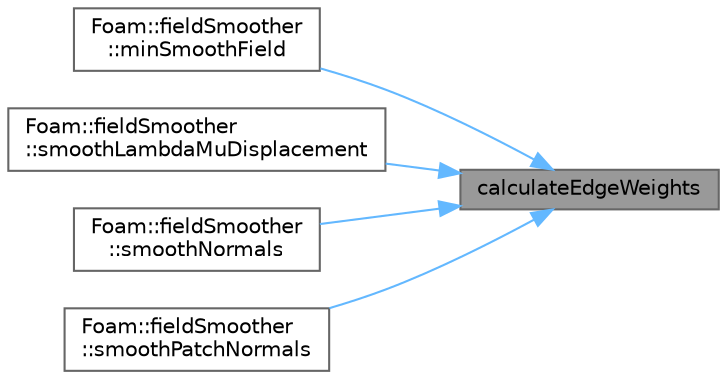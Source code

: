 digraph "calculateEdgeWeights"
{
 // LATEX_PDF_SIZE
  bgcolor="transparent";
  edge [fontname=Helvetica,fontsize=10,labelfontname=Helvetica,labelfontsize=10];
  node [fontname=Helvetica,fontsize=10,shape=box,height=0.2,width=0.4];
  rankdir="RL";
  Node1 [id="Node000001",label="calculateEdgeWeights",height=0.2,width=0.4,color="gray40", fillcolor="grey60", style="filled", fontcolor="black",tooltip=" "];
  Node1 -> Node2 [id="edge1_Node000001_Node000002",dir="back",color="steelblue1",style="solid",tooltip=" "];
  Node2 [id="Node000002",label="Foam::fieldSmoother\l::minSmoothField",height=0.2,width=0.4,color="grey40", fillcolor="white", style="filled",URL="$classFoam_1_1fieldSmoother.html#ad7461f1ad36656b3a8d5a9528c38d0e3",tooltip=" "];
  Node1 -> Node3 [id="edge2_Node000001_Node000003",dir="back",color="steelblue1",style="solid",tooltip=" "];
  Node3 [id="Node000003",label="Foam::fieldSmoother\l::smoothLambdaMuDisplacement",height=0.2,width=0.4,color="grey40", fillcolor="white", style="filled",URL="$classFoam_1_1fieldSmoother.html#a387f7f237d7c038e81435715100f8ee5",tooltip=" "];
  Node1 -> Node4 [id="edge3_Node000001_Node000004",dir="back",color="steelblue1",style="solid",tooltip=" "];
  Node4 [id="Node000004",label="Foam::fieldSmoother\l::smoothNormals",height=0.2,width=0.4,color="grey40", fillcolor="white", style="filled",URL="$classFoam_1_1fieldSmoother.html#a8eb7ebd222890d533be3f23d4c7d4692",tooltip=" "];
  Node1 -> Node5 [id="edge4_Node000001_Node000005",dir="back",color="steelblue1",style="solid",tooltip=" "];
  Node5 [id="Node000005",label="Foam::fieldSmoother\l::smoothPatchNormals",height=0.2,width=0.4,color="grey40", fillcolor="white", style="filled",URL="$classFoam_1_1fieldSmoother.html#abfb4cc33ba14d57a5ec9b81ba1c3572b",tooltip=" "];
}
